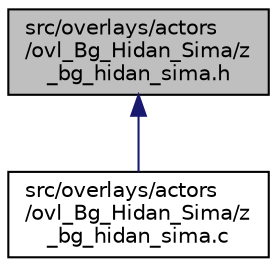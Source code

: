 digraph "src/overlays/actors/ovl_Bg_Hidan_Sima/z_bg_hidan_sima.h"
{
 // LATEX_PDF_SIZE
  edge [fontname="Helvetica",fontsize="10",labelfontname="Helvetica",labelfontsize="10"];
  node [fontname="Helvetica",fontsize="10",shape=record];
  Node1 [label="src/overlays/actors\l/ovl_Bg_Hidan_Sima/z\l_bg_hidan_sima.h",height=0.2,width=0.4,color="black", fillcolor="grey75", style="filled", fontcolor="black",tooltip=" "];
  Node1 -> Node2 [dir="back",color="midnightblue",fontsize="10",style="solid",fontname="Helvetica"];
  Node2 [label="src/overlays/actors\l/ovl_Bg_Hidan_Sima/z\l_bg_hidan_sima.c",height=0.2,width=0.4,color="black", fillcolor="white", style="filled",URL="$dd/d38/z__bg__hidan__sima_8c.html",tooltip=" "];
}
